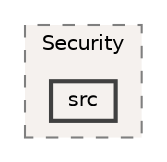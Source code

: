 digraph "/run/media/null/Lepton/Security/src"
{
 // LATEX_PDF_SIZE
  bgcolor="transparent";
  edge [fontname=Helvetica,fontsize=10,labelfontname=Helvetica,labelfontsize=10];
  node [fontname=Helvetica,fontsize=10,shape=box,height=0.2,width=0.4];
  compound=true
  subgraph clusterdir_ac7d54f39fc9e161fbbe02608cda26f1 {
    graph [ bgcolor="#f5f1ee", pencolor="grey50", label="Security", fontname=Helvetica,fontsize=10 style="filled,dashed", URL="dir_ac7d54f39fc9e161fbbe02608cda26f1.html",tooltip=""]
  dir_cee154ff7e2116d0b138fbe628de52fb [label="src", fillcolor="#f5f1ee", color="grey25", style="filled,bold", URL="dir_cee154ff7e2116d0b138fbe628de52fb.html",tooltip=""];
  }
}
